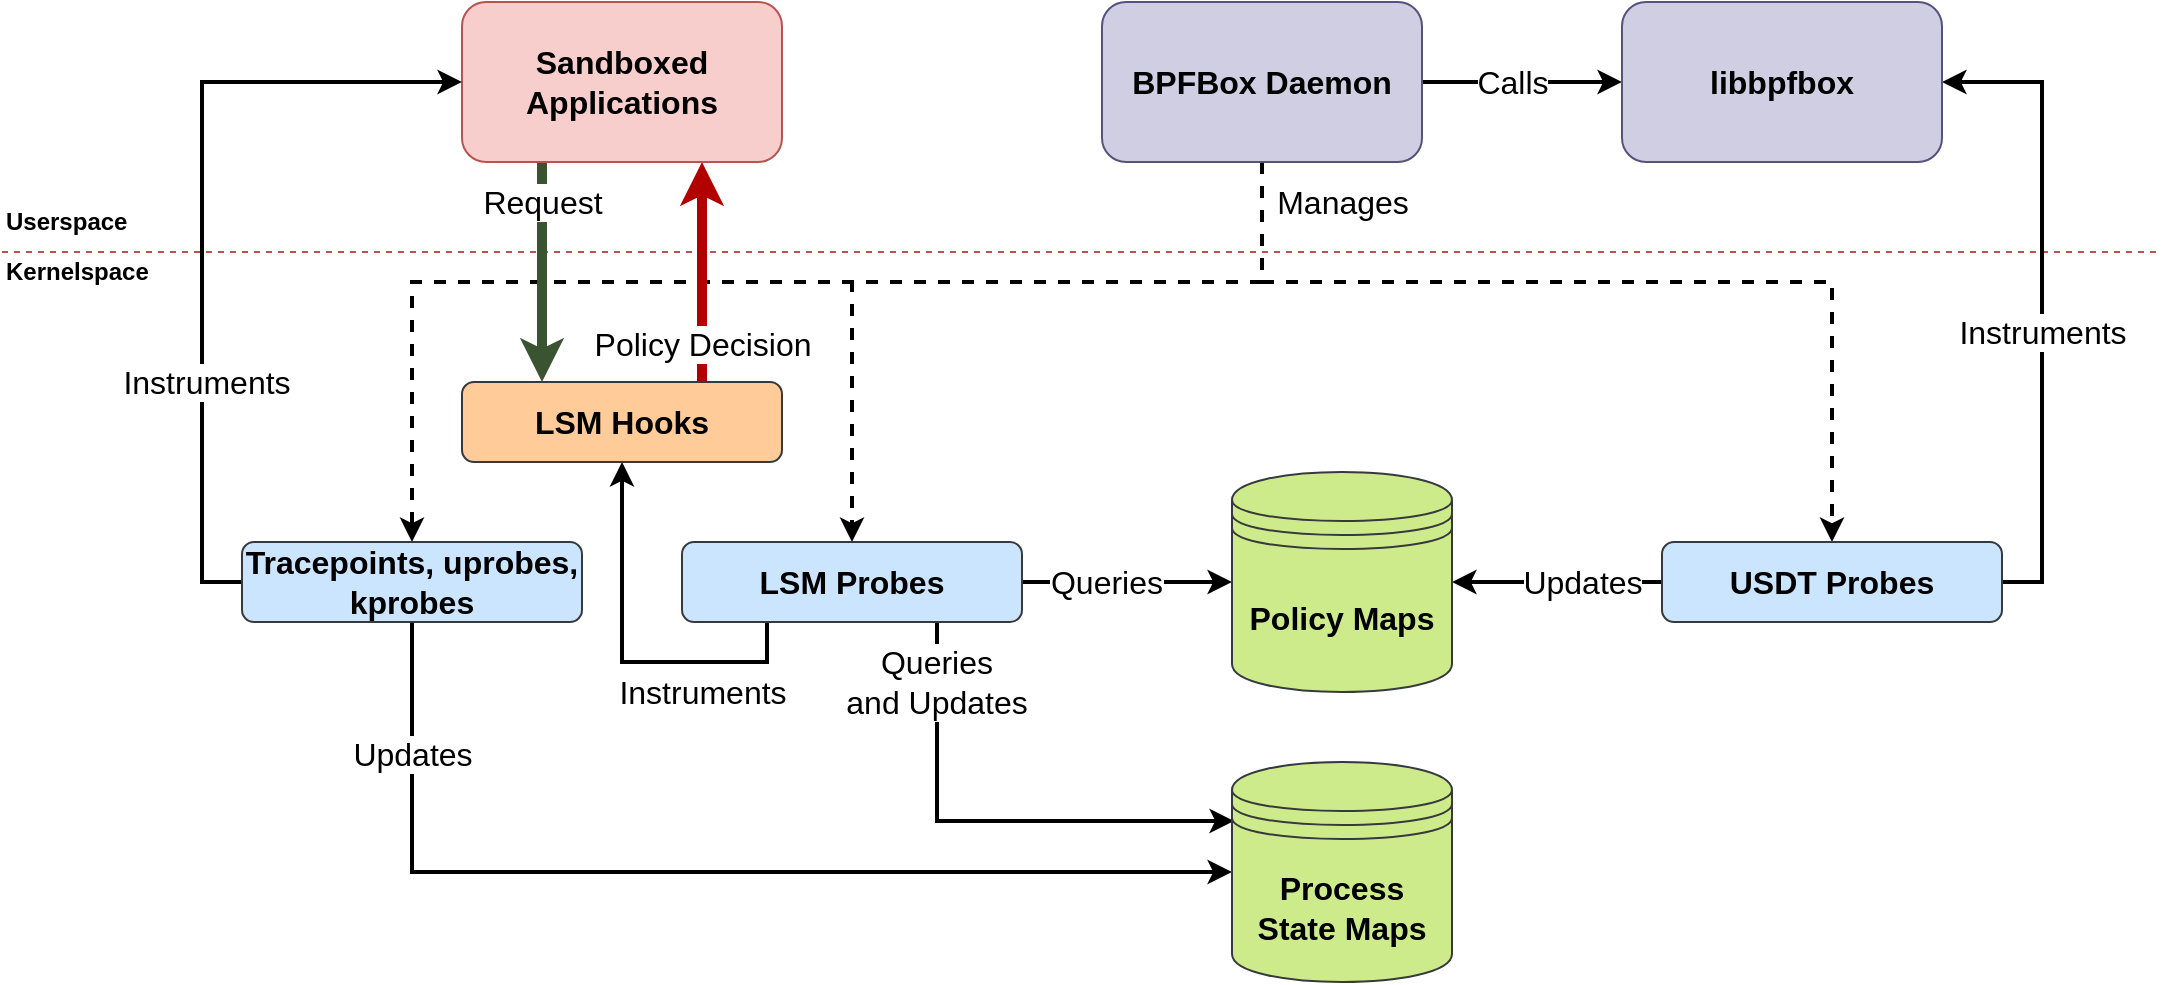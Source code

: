 <mxfile version="13.6.2" type="device"><diagram id="W3UNxI2KwEIUc9SHptHD" name="Page-1"><mxGraphModel dx="2752" dy="1075" grid="1" gridSize="10" guides="1" tooltips="1" connect="1" arrows="1" fold="1" page="1" pageScale="1" pageWidth="850" pageHeight="1100" background="none" math="0" shadow="0"><root><mxCell id="0"/><mxCell id="1" parent="0"/><mxCell id="N7EhoKvQdH3JPfqy7K0Q-1" value="" style="endArrow=none;dashed=1;html=1;strokeWidth=1;fillColor=#f8cecc;strokeColor=#b85450;" parent="1" edge="1"><mxGeometry width="50" height="50" relative="1" as="geometry"><mxPoint x="-300" y="245" as="sourcePoint"/><mxPoint x="780" y="245" as="targetPoint"/></mxGeometry></mxCell><mxCell id="Ajm6GjGX5-6_ctmMt1A_-7" style="edgeStyle=orthogonalEdgeStyle;rounded=0;orthogonalLoop=1;jettySize=auto;html=1;exitX=0.5;exitY=1;exitDx=0;exitDy=0;entryX=0.5;entryY=0;entryDx=0;entryDy=0;fontSize=16;strokeWidth=2;dashed=1;" parent="1" source="Ajm6GjGX5-6_ctmMt1A_-1" target="Ajm6GjGX5-6_ctmMt1A_-2" edge="1"><mxGeometry relative="1" as="geometry"><Array as="points"><mxPoint x="330" y="260"/><mxPoint x="125" y="260"/></Array></mxGeometry></mxCell><mxCell id="Ajm6GjGX5-6_ctmMt1A_-8" style="edgeStyle=orthogonalEdgeStyle;rounded=0;orthogonalLoop=1;jettySize=auto;html=1;exitX=0.5;exitY=1;exitDx=0;exitDy=0;entryX=0.5;entryY=0;entryDx=0;entryDy=0;fontSize=16;strokeWidth=2;dashed=1;" parent="1" source="Ajm6GjGX5-6_ctmMt1A_-1" target="Ajm6GjGX5-6_ctmMt1A_-6" edge="1"><mxGeometry relative="1" as="geometry"><Array as="points"><mxPoint x="330" y="260"/><mxPoint x="615" y="260"/></Array></mxGeometry></mxCell><mxCell id="Ajm6GjGX5-6_ctmMt1A_-26" style="edgeStyle=orthogonalEdgeStyle;rounded=0;orthogonalLoop=1;jettySize=auto;html=1;exitX=1;exitY=0.5;exitDx=0;exitDy=0;entryX=0;entryY=0.5;entryDx=0;entryDy=0;fontSize=16;strokeWidth=2;" parent="1" source="Ajm6GjGX5-6_ctmMt1A_-1" target="Ajm6GjGX5-6_ctmMt1A_-25" edge="1"><mxGeometry relative="1" as="geometry"/></mxCell><mxCell id="Ajm6GjGX5-6_ctmMt1A_-28" value="Calls" style="edgeLabel;html=1;align=center;verticalAlign=middle;resizable=0;points=[];fontSize=16;" parent="Ajm6GjGX5-6_ctmMt1A_-26" vertex="1" connectable="0"><mxGeometry x="-0.102" y="1" relative="1" as="geometry"><mxPoint y="1" as="offset"/></mxGeometry></mxCell><mxCell id="Ajm6GjGX5-6_ctmMt1A_-34" style="edgeStyle=orthogonalEdgeStyle;rounded=0;orthogonalLoop=1;jettySize=auto;html=1;exitX=0.5;exitY=1;exitDx=0;exitDy=0;fontSize=16;strokeWidth=2;dashed=1;" parent="1" source="Ajm6GjGX5-6_ctmMt1A_-1" target="Ajm6GjGX5-6_ctmMt1A_-33" edge="1"><mxGeometry relative="1" as="geometry"><Array as="points"><mxPoint x="330" y="260"/><mxPoint x="-95" y="260"/></Array></mxGeometry></mxCell><mxCell id="Ajm6GjGX5-6_ctmMt1A_-56" value="Manages" style="edgeLabel;html=1;align=center;verticalAlign=middle;resizable=0;points=[];fontSize=16;" parent="Ajm6GjGX5-6_ctmMt1A_-34" vertex="1" connectable="0"><mxGeometry x="-0.932" y="-2" relative="1" as="geometry"><mxPoint x="42" y="-0.8" as="offset"/></mxGeometry></mxCell><mxCell id="Ajm6GjGX5-6_ctmMt1A_-1" value="BPFBox Daemon" style="rounded=1;whiteSpace=wrap;html=1;fontStyle=1;fillColor=#d0cee2;strokeColor=#56517e;fontSize=16;" parent="1" vertex="1"><mxGeometry x="250" y="120" width="160" height="80" as="geometry"/></mxCell><mxCell id="Ajm6GjGX5-6_ctmMt1A_-20" style="edgeStyle=orthogonalEdgeStyle;rounded=0;orthogonalLoop=1;jettySize=auto;html=1;exitX=1;exitY=0.5;exitDx=0;exitDy=0;entryX=0;entryY=0.5;entryDx=0;entryDy=0;fontSize=16;strokeWidth=2;" parent="1" source="Ajm6GjGX5-6_ctmMt1A_-2" target="Ajm6GjGX5-6_ctmMt1A_-18" edge="1"><mxGeometry relative="1" as="geometry"/></mxCell><mxCell id="Ajm6GjGX5-6_ctmMt1A_-21" value="Queries" style="edgeLabel;html=1;align=center;verticalAlign=middle;resizable=0;points=[];fontSize=16;" parent="Ajm6GjGX5-6_ctmMt1A_-20" vertex="1" connectable="0"><mxGeometry x="-0.431" relative="1" as="geometry"><mxPoint x="11.45" as="offset"/></mxGeometry></mxCell><mxCell id="Ajm6GjGX5-6_ctmMt1A_-54" style="edgeStyle=orthogonalEdgeStyle;rounded=0;orthogonalLoop=1;jettySize=auto;html=1;exitX=0.25;exitY=1;exitDx=0;exitDy=0;entryX=0.5;entryY=1;entryDx=0;entryDy=0;strokeWidth=2;fontSize=16;" parent="1" source="Ajm6GjGX5-6_ctmMt1A_-2" target="Ajm6GjGX5-6_ctmMt1A_-12" edge="1"><mxGeometry relative="1" as="geometry"><Array as="points"><mxPoint x="83" y="450"/><mxPoint x="10" y="450"/></Array></mxGeometry></mxCell><mxCell id="Ajm6GjGX5-6_ctmMt1A_-55" value="Instruments" style="edgeLabel;html=1;align=center;verticalAlign=middle;resizable=0;points=[];fontSize=16;" parent="Ajm6GjGX5-6_ctmMt1A_-54" vertex="1" connectable="0"><mxGeometry x="-0.482" y="2" relative="1" as="geometry"><mxPoint x="-2.52" y="13" as="offset"/></mxGeometry></mxCell><mxCell id="Ajm6GjGX5-6_ctmMt1A_-57" style="edgeStyle=orthogonalEdgeStyle;rounded=0;orthogonalLoop=1;jettySize=auto;html=1;exitX=0.75;exitY=1;exitDx=0;exitDy=0;entryX=0.009;entryY=0.268;entryDx=0;entryDy=0;entryPerimeter=0;strokeWidth=2;fontSize=16;" parent="1" source="Ajm6GjGX5-6_ctmMt1A_-2" target="Ajm6GjGX5-6_ctmMt1A_-35" edge="1"><mxGeometry relative="1" as="geometry"/></mxCell><mxCell id="Ajm6GjGX5-6_ctmMt1A_-58" value="Queries&lt;br&gt;and Updates" style="edgeLabel;html=1;align=center;verticalAlign=middle;resizable=0;points=[];fontSize=16;" parent="Ajm6GjGX5-6_ctmMt1A_-57" vertex="1" connectable="0"><mxGeometry x="-0.697" y="-1" relative="1" as="geometry"><mxPoint y="-7.5" as="offset"/></mxGeometry></mxCell><mxCell id="Ajm6GjGX5-6_ctmMt1A_-2" value="LSM Probes" style="rounded=1;whiteSpace=wrap;html=1;fontStyle=1;fillColor=#cce5ff;strokeColor=#36393d;fontSize=16;" parent="1" vertex="1"><mxGeometry x="40" y="390" width="170" height="40" as="geometry"/></mxCell><mxCell id="Ajm6GjGX5-6_ctmMt1A_-19" style="edgeStyle=orthogonalEdgeStyle;rounded=0;orthogonalLoop=1;jettySize=auto;html=1;exitX=0;exitY=0.5;exitDx=0;exitDy=0;entryX=1;entryY=0.5;entryDx=0;entryDy=0;fontSize=16;strokeWidth=2;" parent="1" source="Ajm6GjGX5-6_ctmMt1A_-6" target="Ajm6GjGX5-6_ctmMt1A_-18" edge="1"><mxGeometry relative="1" as="geometry"/></mxCell><mxCell id="Ajm6GjGX5-6_ctmMt1A_-22" value="Updates" style="edgeLabel;html=1;align=center;verticalAlign=middle;resizable=0;points=[];fontSize=16;" parent="Ajm6GjGX5-6_ctmMt1A_-19" vertex="1" connectable="0"><mxGeometry x="0.249" y="1" relative="1" as="geometry"><mxPoint x="25.67" y="-1" as="offset"/></mxGeometry></mxCell><mxCell id="Ajm6GjGX5-6_ctmMt1A_-30" style="edgeStyle=orthogonalEdgeStyle;rounded=0;orthogonalLoop=1;jettySize=auto;html=1;exitX=1;exitY=0.5;exitDx=0;exitDy=0;entryX=1;entryY=0.5;entryDx=0;entryDy=0;fontSize=16;strokeWidth=2;" parent="1" source="Ajm6GjGX5-6_ctmMt1A_-6" target="Ajm6GjGX5-6_ctmMt1A_-25" edge="1"><mxGeometry relative="1" as="geometry"/></mxCell><mxCell id="Ajm6GjGX5-6_ctmMt1A_-31" value="Instruments" style="edgeLabel;html=1;align=center;verticalAlign=middle;resizable=0;points=[];fontSize=16;" parent="Ajm6GjGX5-6_ctmMt1A_-30" vertex="1" connectable="0"><mxGeometry x="-0.254" relative="1" as="geometry"><mxPoint y="-25.48" as="offset"/></mxGeometry></mxCell><mxCell id="Ajm6GjGX5-6_ctmMt1A_-6" value="USDT Probes" style="rounded=1;whiteSpace=wrap;html=1;fontStyle=1;fillColor=#cce5ff;strokeColor=#36393d;fontSize=16;" parent="1" vertex="1"><mxGeometry x="530" y="390" width="170" height="40" as="geometry"/></mxCell><mxCell id="Ajm6GjGX5-6_ctmMt1A_-50" style="edgeStyle=none;rounded=0;orthogonalLoop=1;jettySize=auto;html=1;exitX=0.75;exitY=0;exitDx=0;exitDy=0;entryX=0.75;entryY=1;entryDx=0;entryDy=0;strokeWidth=5;fontSize=16;fillColor=#e51400;strokeColor=#B20000;" parent="1" source="Ajm6GjGX5-6_ctmMt1A_-12" target="Ajm6GjGX5-6_ctmMt1A_-32" edge="1"><mxGeometry relative="1" as="geometry"/></mxCell><mxCell id="Ajm6GjGX5-6_ctmMt1A_-53" value="Policy Decision" style="edgeLabel;html=1;align=center;verticalAlign=middle;resizable=0;points=[];fontSize=16;" parent="Ajm6GjGX5-6_ctmMt1A_-50" vertex="1" connectable="0"><mxGeometry x="0.286" y="1" relative="1" as="geometry"><mxPoint x="1" y="50.83" as="offset"/></mxGeometry></mxCell><mxCell id="Ajm6GjGX5-6_ctmMt1A_-12" value="LSM Hooks" style="rounded=1;whiteSpace=wrap;html=1;fontStyle=1;fillColor=#ffcc99;strokeColor=#36393d;fontSize=16;" parent="1" vertex="1"><mxGeometry x="-70" y="310" width="160" height="40" as="geometry"/></mxCell><mxCell id="Ajm6GjGX5-6_ctmMt1A_-18" value="&lt;b&gt;Policy Maps&lt;/b&gt;" style="shape=datastore;whiteSpace=wrap;html=1;fontSize=16;align=center;fillColor=#cdeb8b;strokeColor=#36393d;" parent="1" vertex="1"><mxGeometry x="315" y="355" width="110" height="110" as="geometry"/></mxCell><mxCell id="Ajm6GjGX5-6_ctmMt1A_-25" value="libbpfbox" style="rounded=1;whiteSpace=wrap;html=1;fontStyle=1;fillColor=#d0cee2;strokeColor=#56517e;fontSize=16;" parent="1" vertex="1"><mxGeometry x="510" y="120" width="160" height="80" as="geometry"/></mxCell><mxCell id="Ajm6GjGX5-6_ctmMt1A_-49" style="rounded=0;orthogonalLoop=1;jettySize=auto;html=1;exitX=0.25;exitY=1;exitDx=0;exitDy=0;entryX=0.25;entryY=0;entryDx=0;entryDy=0;strokeWidth=5;fontSize=16;fillColor=#6d8764;strokeColor=#3A5431;" parent="1" source="Ajm6GjGX5-6_ctmMt1A_-32" target="Ajm6GjGX5-6_ctmMt1A_-12" edge="1"><mxGeometry relative="1" as="geometry"/></mxCell><mxCell id="Ajm6GjGX5-6_ctmMt1A_-51" value="Request" style="edgeLabel;html=1;align=center;verticalAlign=middle;resizable=0;points=[];fontSize=16;" parent="Ajm6GjGX5-6_ctmMt1A_-49" vertex="1" connectable="0"><mxGeometry x="-0.525" y="-2" relative="1" as="geometry"><mxPoint x="2" y="-5.83" as="offset"/></mxGeometry></mxCell><mxCell id="Ajm6GjGX5-6_ctmMt1A_-32" value="Sandboxed Applications" style="rounded=1;whiteSpace=wrap;html=1;fontStyle=1;fillColor=#f8cecc;strokeColor=#b85450;fontSize=16;" parent="1" vertex="1"><mxGeometry x="-70" y="120" width="160" height="80" as="geometry"/></mxCell><mxCell id="Ajm6GjGX5-6_ctmMt1A_-37" style="edgeStyle=orthogonalEdgeStyle;rounded=0;orthogonalLoop=1;jettySize=auto;html=1;exitX=0;exitY=0.5;exitDx=0;exitDy=0;entryX=0;entryY=0.5;entryDx=0;entryDy=0;strokeWidth=2;fontSize=16;" parent="1" source="Ajm6GjGX5-6_ctmMt1A_-33" target="Ajm6GjGX5-6_ctmMt1A_-32" edge="1"><mxGeometry relative="1" as="geometry"/></mxCell><mxCell id="Ajm6GjGX5-6_ctmMt1A_-39" value="Instruments" style="edgeLabel;html=1;align=center;verticalAlign=middle;resizable=0;points=[];fontSize=16;" parent="Ajm6GjGX5-6_ctmMt1A_-37" vertex="1" connectable="0"><mxGeometry x="-0.451" y="-2" relative="1" as="geometry"><mxPoint y="-10.34" as="offset"/></mxGeometry></mxCell><mxCell id="Ajm6GjGX5-6_ctmMt1A_-41" style="edgeStyle=orthogonalEdgeStyle;rounded=0;orthogonalLoop=1;jettySize=auto;html=1;exitX=0.5;exitY=1;exitDx=0;exitDy=0;entryX=0;entryY=0.5;entryDx=0;entryDy=0;strokeWidth=2;fontSize=16;" parent="1" source="Ajm6GjGX5-6_ctmMt1A_-33" target="Ajm6GjGX5-6_ctmMt1A_-35" edge="1"><mxGeometry relative="1" as="geometry"/></mxCell><mxCell id="Ajm6GjGX5-6_ctmMt1A_-42" value="Updates" style="edgeLabel;html=1;align=center;verticalAlign=middle;resizable=0;points=[];fontSize=16;" parent="Ajm6GjGX5-6_ctmMt1A_-41" vertex="1" connectable="0"><mxGeometry x="-0.802" relative="1" as="geometry"><mxPoint y="12.76" as="offset"/></mxGeometry></mxCell><mxCell id="Ajm6GjGX5-6_ctmMt1A_-33" value="Tracepoints, uprobes,&lt;br&gt;kprobes" style="rounded=1;whiteSpace=wrap;html=1;fontStyle=1;fillColor=#cce5ff;strokeColor=#36393d;fontSize=16;" parent="1" vertex="1"><mxGeometry x="-180" y="390" width="170" height="40" as="geometry"/></mxCell><mxCell id="Ajm6GjGX5-6_ctmMt1A_-35" value="&lt;b&gt;Process&lt;br&gt;State Maps&lt;br&gt;&lt;/b&gt;" style="shape=datastore;whiteSpace=wrap;html=1;fontSize=16;align=center;fillColor=#cdeb8b;strokeColor=#36393d;" parent="1" vertex="1"><mxGeometry x="315" y="500" width="110" height="110" as="geometry"/></mxCell><mxCell id="N7EhoKvQdH3JPfqy7K0Q-2" value="Userspace" style="text;html=1;align=left;verticalAlign=middle;resizable=0;points=[];autosize=1;fontStyle=1;" parent="1" vertex="1"><mxGeometry x="-300" y="220" width="80" height="20" as="geometry"/></mxCell><mxCell id="N7EhoKvQdH3JPfqy7K0Q-3" value="Kernelspace" style="text;html=1;align=left;verticalAlign=middle;resizable=0;points=[];autosize=1;fontStyle=1;" parent="1" vertex="1"><mxGeometry x="-300" y="245" width="90" height="20" as="geometry"/></mxCell></root></mxGraphModel></diagram></mxfile>